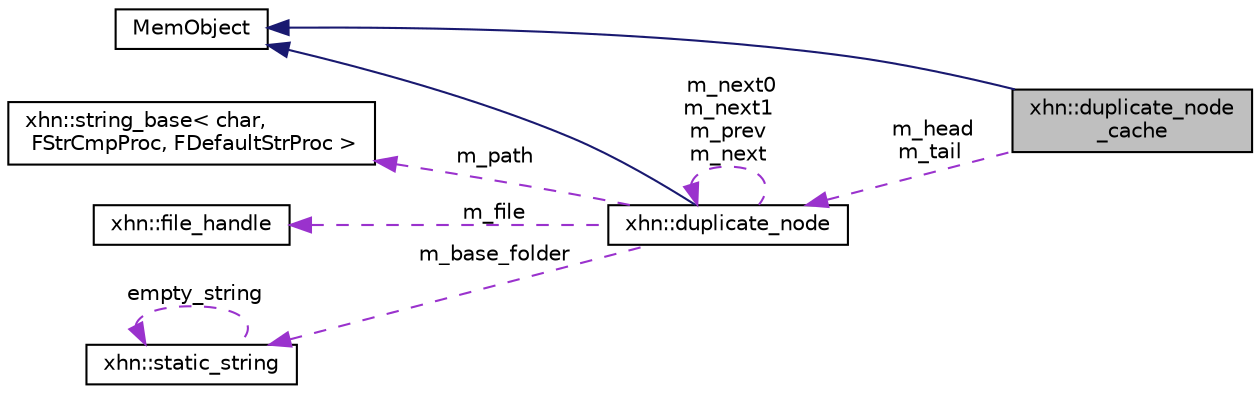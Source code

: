 digraph "xhn::duplicate_node_cache"
{
  edge [fontname="Helvetica",fontsize="10",labelfontname="Helvetica",labelfontsize="10"];
  node [fontname="Helvetica",fontsize="10",shape=record];
  rankdir="LR";
  Node1 [label="xhn::duplicate_node\l_cache",height=0.2,width=0.4,color="black", fillcolor="grey75", style="filled", fontcolor="black"];
  Node2 -> Node1 [dir="back",color="midnightblue",fontsize="10",style="solid",fontname="Helvetica"];
  Node2 [label="MemObject",height=0.2,width=0.4,color="black", fillcolor="white", style="filled",URL="$class_mem_object.html"];
  Node3 -> Node1 [dir="back",color="darkorchid3",fontsize="10",style="dashed",label=" m_head\nm_tail" ,fontname="Helvetica"];
  Node3 [label="xhn::duplicate_node",height=0.2,width=0.4,color="black", fillcolor="white", style="filled",URL="$classxhn_1_1duplicate__node.html"];
  Node2 -> Node3 [dir="back",color="midnightblue",fontsize="10",style="solid",fontname="Helvetica"];
  Node4 -> Node3 [dir="back",color="darkorchid3",fontsize="10",style="dashed",label=" m_path" ,fontname="Helvetica"];
  Node4 [label="xhn::string_base\< char,\l FStrCmpProc, FDefaultStrProc \>",height=0.2,width=0.4,color="black", fillcolor="white", style="filled",URL="$classxhn_1_1string__base.html"];
  Node5 -> Node3 [dir="back",color="darkorchid3",fontsize="10",style="dashed",label=" m_file" ,fontname="Helvetica"];
  Node5 [label="xhn::file_handle",height=0.2,width=0.4,color="black", fillcolor="white", style="filled",URL="$classxhn_1_1file__handle.html"];
  Node3 -> Node3 [dir="back",color="darkorchid3",fontsize="10",style="dashed",label=" m_next0\nm_next1\nm_prev\nm_next" ,fontname="Helvetica"];
  Node6 -> Node3 [dir="back",color="darkorchid3",fontsize="10",style="dashed",label=" m_base_folder" ,fontname="Helvetica"];
  Node6 [label="xhn::static_string",height=0.2,width=0.4,color="black", fillcolor="white", style="filled",URL="$classxhn_1_1static__string.html"];
  Node6 -> Node6 [dir="back",color="darkorchid3",fontsize="10",style="dashed",label=" empty_string" ,fontname="Helvetica"];
}
